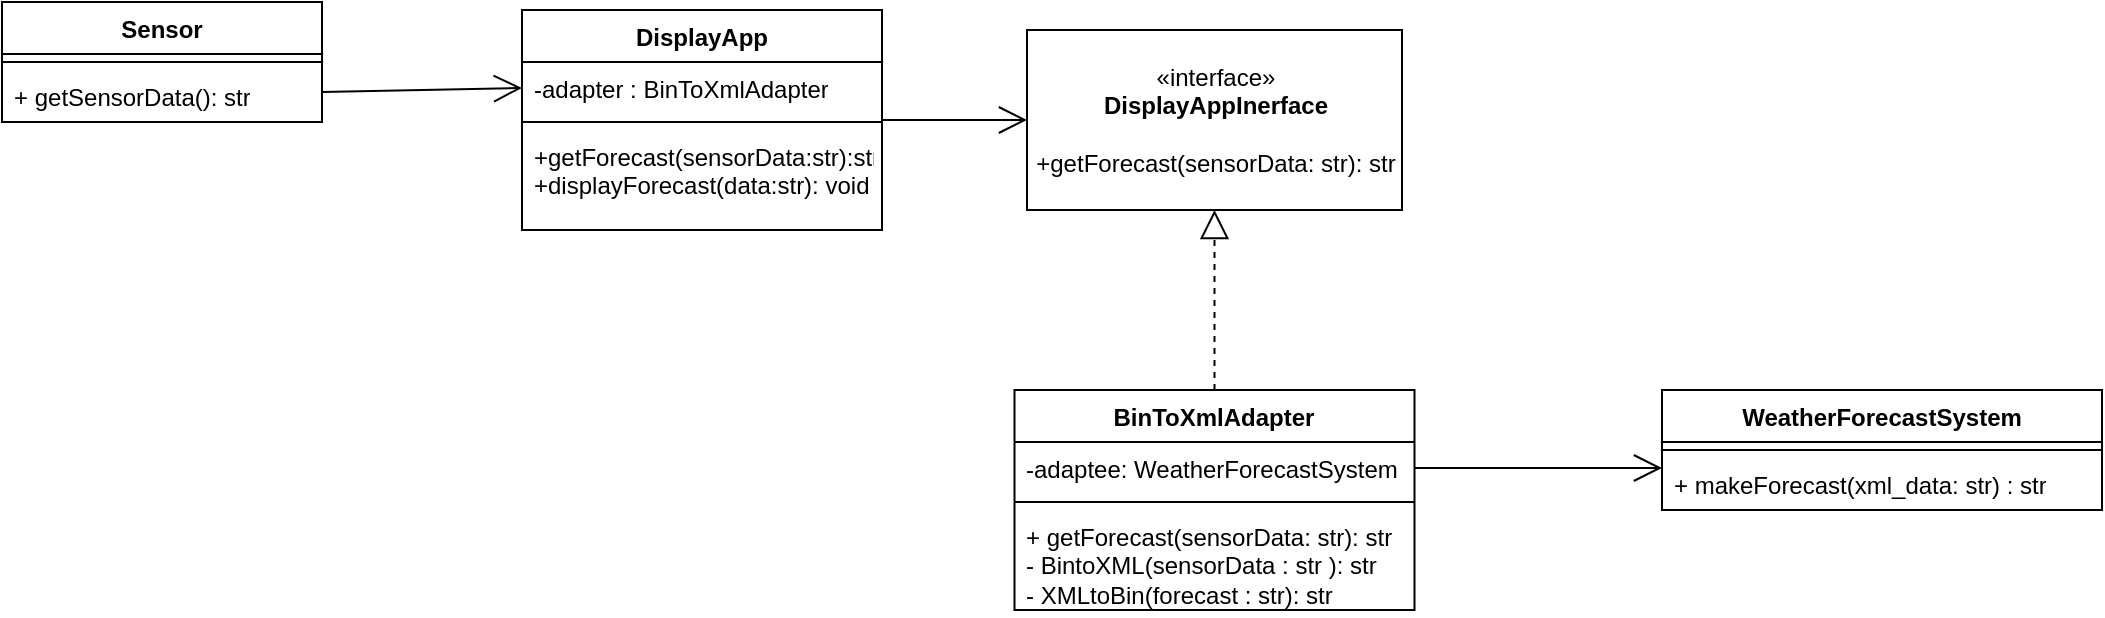 <mxfile version="25.0.3">
  <diagram name="Page-1" id="e7e014a7-5840-1c2e-5031-d8a46d1fe8dd">
    <mxGraphModel dx="1608" dy="795" grid="1" gridSize="10" guides="1" tooltips="1" connect="1" arrows="1" fold="1" page="1" pageScale="1" pageWidth="1169" pageHeight="826" background="none" math="0" shadow="0">
      <root>
        <mxCell id="0" />
        <mxCell id="1" parent="0" />
        <mxCell id="3HFZo8G-fp1LGkDsobf3-41" value="Sensor" style="swimlane;fontStyle=1;align=center;verticalAlign=top;childLayout=stackLayout;horizontal=1;startSize=26;horizontalStack=0;resizeParent=1;resizeParentMax=0;resizeLast=0;collapsible=1;marginBottom=0;whiteSpace=wrap;html=1;" parent="1" vertex="1">
          <mxGeometry x="-20" y="126" width="160" height="60" as="geometry" />
        </mxCell>
        <mxCell id="3HFZo8G-fp1LGkDsobf3-43" value="" style="line;strokeWidth=1;fillColor=none;align=left;verticalAlign=middle;spacingTop=-1;spacingLeft=3;spacingRight=3;rotatable=0;labelPosition=right;points=[];portConstraint=eastwest;strokeColor=inherit;" parent="3HFZo8G-fp1LGkDsobf3-41" vertex="1">
          <mxGeometry y="26" width="160" height="8" as="geometry" />
        </mxCell>
        <mxCell id="3HFZo8G-fp1LGkDsobf3-44" value="+ getSensorData(): str" style="text;strokeColor=none;fillColor=none;align=left;verticalAlign=top;spacingLeft=4;spacingRight=4;overflow=hidden;rotatable=0;points=[[0,0.5],[1,0.5]];portConstraint=eastwest;whiteSpace=wrap;html=1;" parent="3HFZo8G-fp1LGkDsobf3-41" vertex="1">
          <mxGeometry y="34" width="160" height="26" as="geometry" />
        </mxCell>
        <mxCell id="3HFZo8G-fp1LGkDsobf3-45" value="&lt;div&gt;WeatherForecastSystem&lt;/div&gt;&lt;div&gt;&lt;br&gt;&lt;/div&gt;" style="swimlane;fontStyle=1;align=center;verticalAlign=top;childLayout=stackLayout;horizontal=1;startSize=26;horizontalStack=0;resizeParent=1;resizeParentMax=0;resizeLast=0;collapsible=1;marginBottom=0;whiteSpace=wrap;html=1;" parent="1" vertex="1">
          <mxGeometry x="810" y="320" width="220" height="60" as="geometry" />
        </mxCell>
        <mxCell id="3HFZo8G-fp1LGkDsobf3-47" value="" style="line;strokeWidth=1;fillColor=none;align=left;verticalAlign=middle;spacingTop=-1;spacingLeft=3;spacingRight=3;rotatable=0;labelPosition=right;points=[];portConstraint=eastwest;strokeColor=inherit;" parent="3HFZo8G-fp1LGkDsobf3-45" vertex="1">
          <mxGeometry y="26" width="220" height="8" as="geometry" />
        </mxCell>
        <mxCell id="3HFZo8G-fp1LGkDsobf3-48" value="+ makeForecast(xml_data: str) : str " style="text;strokeColor=none;fillColor=none;align=left;verticalAlign=top;spacingLeft=4;spacingRight=4;overflow=hidden;rotatable=0;points=[[0,0.5],[1,0.5]];portConstraint=eastwest;whiteSpace=wrap;html=1;" parent="3HFZo8G-fp1LGkDsobf3-45" vertex="1">
          <mxGeometry y="34" width="220" height="26" as="geometry" />
        </mxCell>
        <mxCell id="3HFZo8G-fp1LGkDsobf3-49" value="BinToXmlAdapter" style="swimlane;fontStyle=1;align=center;verticalAlign=top;childLayout=stackLayout;horizontal=1;startSize=26;horizontalStack=0;resizeParent=1;resizeParentMax=0;resizeLast=0;collapsible=1;marginBottom=0;whiteSpace=wrap;html=1;" parent="1" vertex="1">
          <mxGeometry x="486.25" y="320" width="200" height="110" as="geometry" />
        </mxCell>
        <mxCell id="3HFZo8G-fp1LGkDsobf3-50" value="-adaptee: WeatherForecastSystem" style="text;strokeColor=none;fillColor=none;align=left;verticalAlign=top;spacingLeft=4;spacingRight=4;overflow=hidden;rotatable=0;points=[[0,0.5],[1,0.5]];portConstraint=eastwest;whiteSpace=wrap;html=1;" parent="3HFZo8G-fp1LGkDsobf3-49" vertex="1">
          <mxGeometry y="26" width="200" height="26" as="geometry" />
        </mxCell>
        <mxCell id="3HFZo8G-fp1LGkDsobf3-51" value="" style="line;strokeWidth=1;fillColor=none;align=left;verticalAlign=middle;spacingTop=-1;spacingLeft=3;spacingRight=3;rotatable=0;labelPosition=right;points=[];portConstraint=eastwest;strokeColor=inherit;" parent="3HFZo8G-fp1LGkDsobf3-49" vertex="1">
          <mxGeometry y="52" width="200" height="8" as="geometry" />
        </mxCell>
        <mxCell id="3HFZo8G-fp1LGkDsobf3-52" value="&lt;div&gt;+ getForecast(sensorData: str): str&lt;br&gt;&lt;/div&gt;&lt;div&gt;- BintoXML(sensorData : str ): str&lt;br&gt;&lt;/div&gt;&lt;div&gt;- XMLtoBin(forecast : str): str&lt;br&gt;&lt;/div&gt;" style="text;strokeColor=none;fillColor=none;align=left;verticalAlign=top;spacingLeft=4;spacingRight=4;overflow=hidden;rotatable=0;points=[[0,0.5],[1,0.5]];portConstraint=eastwest;whiteSpace=wrap;html=1;" parent="3HFZo8G-fp1LGkDsobf3-49" vertex="1">
          <mxGeometry y="60" width="200" height="50" as="geometry" />
        </mxCell>
        <mxCell id="3HFZo8G-fp1LGkDsobf3-53" value="DisplayApp" style="swimlane;fontStyle=1;align=center;verticalAlign=top;childLayout=stackLayout;horizontal=1;startSize=26;horizontalStack=0;resizeParent=1;resizeParentMax=0;resizeLast=0;collapsible=1;marginBottom=0;whiteSpace=wrap;html=1;" parent="1" vertex="1">
          <mxGeometry x="240" y="130" width="180" height="110" as="geometry" />
        </mxCell>
        <mxCell id="3HFZo8G-fp1LGkDsobf3-54" value="-adapter : BinToXmlAdapter" style="text;strokeColor=none;fillColor=none;align=left;verticalAlign=top;spacingLeft=4;spacingRight=4;overflow=hidden;rotatable=0;points=[[0,0.5],[1,0.5]];portConstraint=eastwest;whiteSpace=wrap;html=1;" parent="3HFZo8G-fp1LGkDsobf3-53" vertex="1">
          <mxGeometry y="26" width="180" height="26" as="geometry" />
        </mxCell>
        <mxCell id="3HFZo8G-fp1LGkDsobf3-55" value="" style="line;strokeWidth=1;fillColor=none;align=left;verticalAlign=middle;spacingTop=-1;spacingLeft=3;spacingRight=3;rotatable=0;labelPosition=right;points=[];portConstraint=eastwest;strokeColor=inherit;" parent="3HFZo8G-fp1LGkDsobf3-53" vertex="1">
          <mxGeometry y="52" width="180" height="8" as="geometry" />
        </mxCell>
        <mxCell id="3HFZo8G-fp1LGkDsobf3-56" value="&lt;div&gt;+getForecast(sensorData:str):str&lt;/div&gt;&lt;div&gt;+displayForecast(data:str): void&lt;br&gt;&lt;/div&gt;" style="text;strokeColor=none;fillColor=none;align=left;verticalAlign=top;spacingLeft=4;spacingRight=4;overflow=hidden;rotatable=0;points=[[0,0.5],[1,0.5]];portConstraint=eastwest;whiteSpace=wrap;html=1;" parent="3HFZo8G-fp1LGkDsobf3-53" vertex="1">
          <mxGeometry y="60" width="180" height="50" as="geometry" />
        </mxCell>
        <mxCell id="3HFZo8G-fp1LGkDsobf3-61" value="&lt;div&gt;«interface»&lt;b&gt;&lt;br&gt;&lt;/b&gt;&lt;/div&gt;&lt;div&gt;&lt;b&gt;DisplayAppInerface&lt;/b&gt;&lt;/div&gt;&lt;div&gt;&lt;br&gt;&lt;/div&gt;&lt;div&gt;+getForecast(sensorData: str): str&lt;br&gt;&lt;/div&gt;" style="html=1;whiteSpace=wrap;" parent="1" vertex="1">
          <mxGeometry x="492.5" y="140" width="187.5" height="90" as="geometry" />
        </mxCell>
        <mxCell id="3HFZo8G-fp1LGkDsobf3-62" value="" style="endArrow=block;dashed=1;endFill=0;endSize=12;html=1;rounded=0;exitX=0.5;exitY=0;exitDx=0;exitDy=0;entryX=0.5;entryY=1;entryDx=0;entryDy=0;" parent="1" source="3HFZo8G-fp1LGkDsobf3-49" target="3HFZo8G-fp1LGkDsobf3-61" edge="1">
          <mxGeometry width="160" relative="1" as="geometry">
            <mxPoint x="560" y="240" as="sourcePoint" />
            <mxPoint x="720" y="240" as="targetPoint" />
          </mxGeometry>
        </mxCell>
        <mxCell id="3HFZo8G-fp1LGkDsobf3-63" value="" style="endArrow=open;endFill=1;endSize=12;html=1;rounded=0;exitX=1;exitY=0.5;exitDx=0;exitDy=0;entryX=0;entryY=0.5;entryDx=0;entryDy=0;" parent="1" source="3HFZo8G-fp1LGkDsobf3-50" edge="1">
          <mxGeometry width="160" relative="1" as="geometry">
            <mxPoint x="670" y="380" as="sourcePoint" />
            <mxPoint x="810" y="359" as="targetPoint" />
          </mxGeometry>
        </mxCell>
        <mxCell id="3HFZo8G-fp1LGkDsobf3-67" value="" style="endArrow=open;endFill=1;endSize=12;html=1;rounded=0;entryX=0;entryY=0.5;entryDx=0;entryDy=0;exitX=1;exitY=0.5;exitDx=0;exitDy=0;" parent="1" source="3HFZo8G-fp1LGkDsobf3-53" target="3HFZo8G-fp1LGkDsobf3-61" edge="1">
          <mxGeometry width="160" relative="1" as="geometry">
            <mxPoint x="270" y="340" as="sourcePoint" />
            <mxPoint x="430" y="340" as="targetPoint" />
          </mxGeometry>
        </mxCell>
        <mxCell id="0k58CDy7Hh5FksCz1SBO-1" value="" style="endArrow=open;endFill=1;endSize=12;html=1;rounded=0;exitX=1;exitY=0.75;exitDx=0;exitDy=0;entryX=0;entryY=0.5;entryDx=0;entryDy=0;" edge="1" parent="1" source="3HFZo8G-fp1LGkDsobf3-41" target="3HFZo8G-fp1LGkDsobf3-54">
          <mxGeometry width="160" relative="1" as="geometry">
            <mxPoint x="120" y="270" as="sourcePoint" />
            <mxPoint x="280" y="270" as="targetPoint" />
          </mxGeometry>
        </mxCell>
      </root>
    </mxGraphModel>
  </diagram>
</mxfile>
